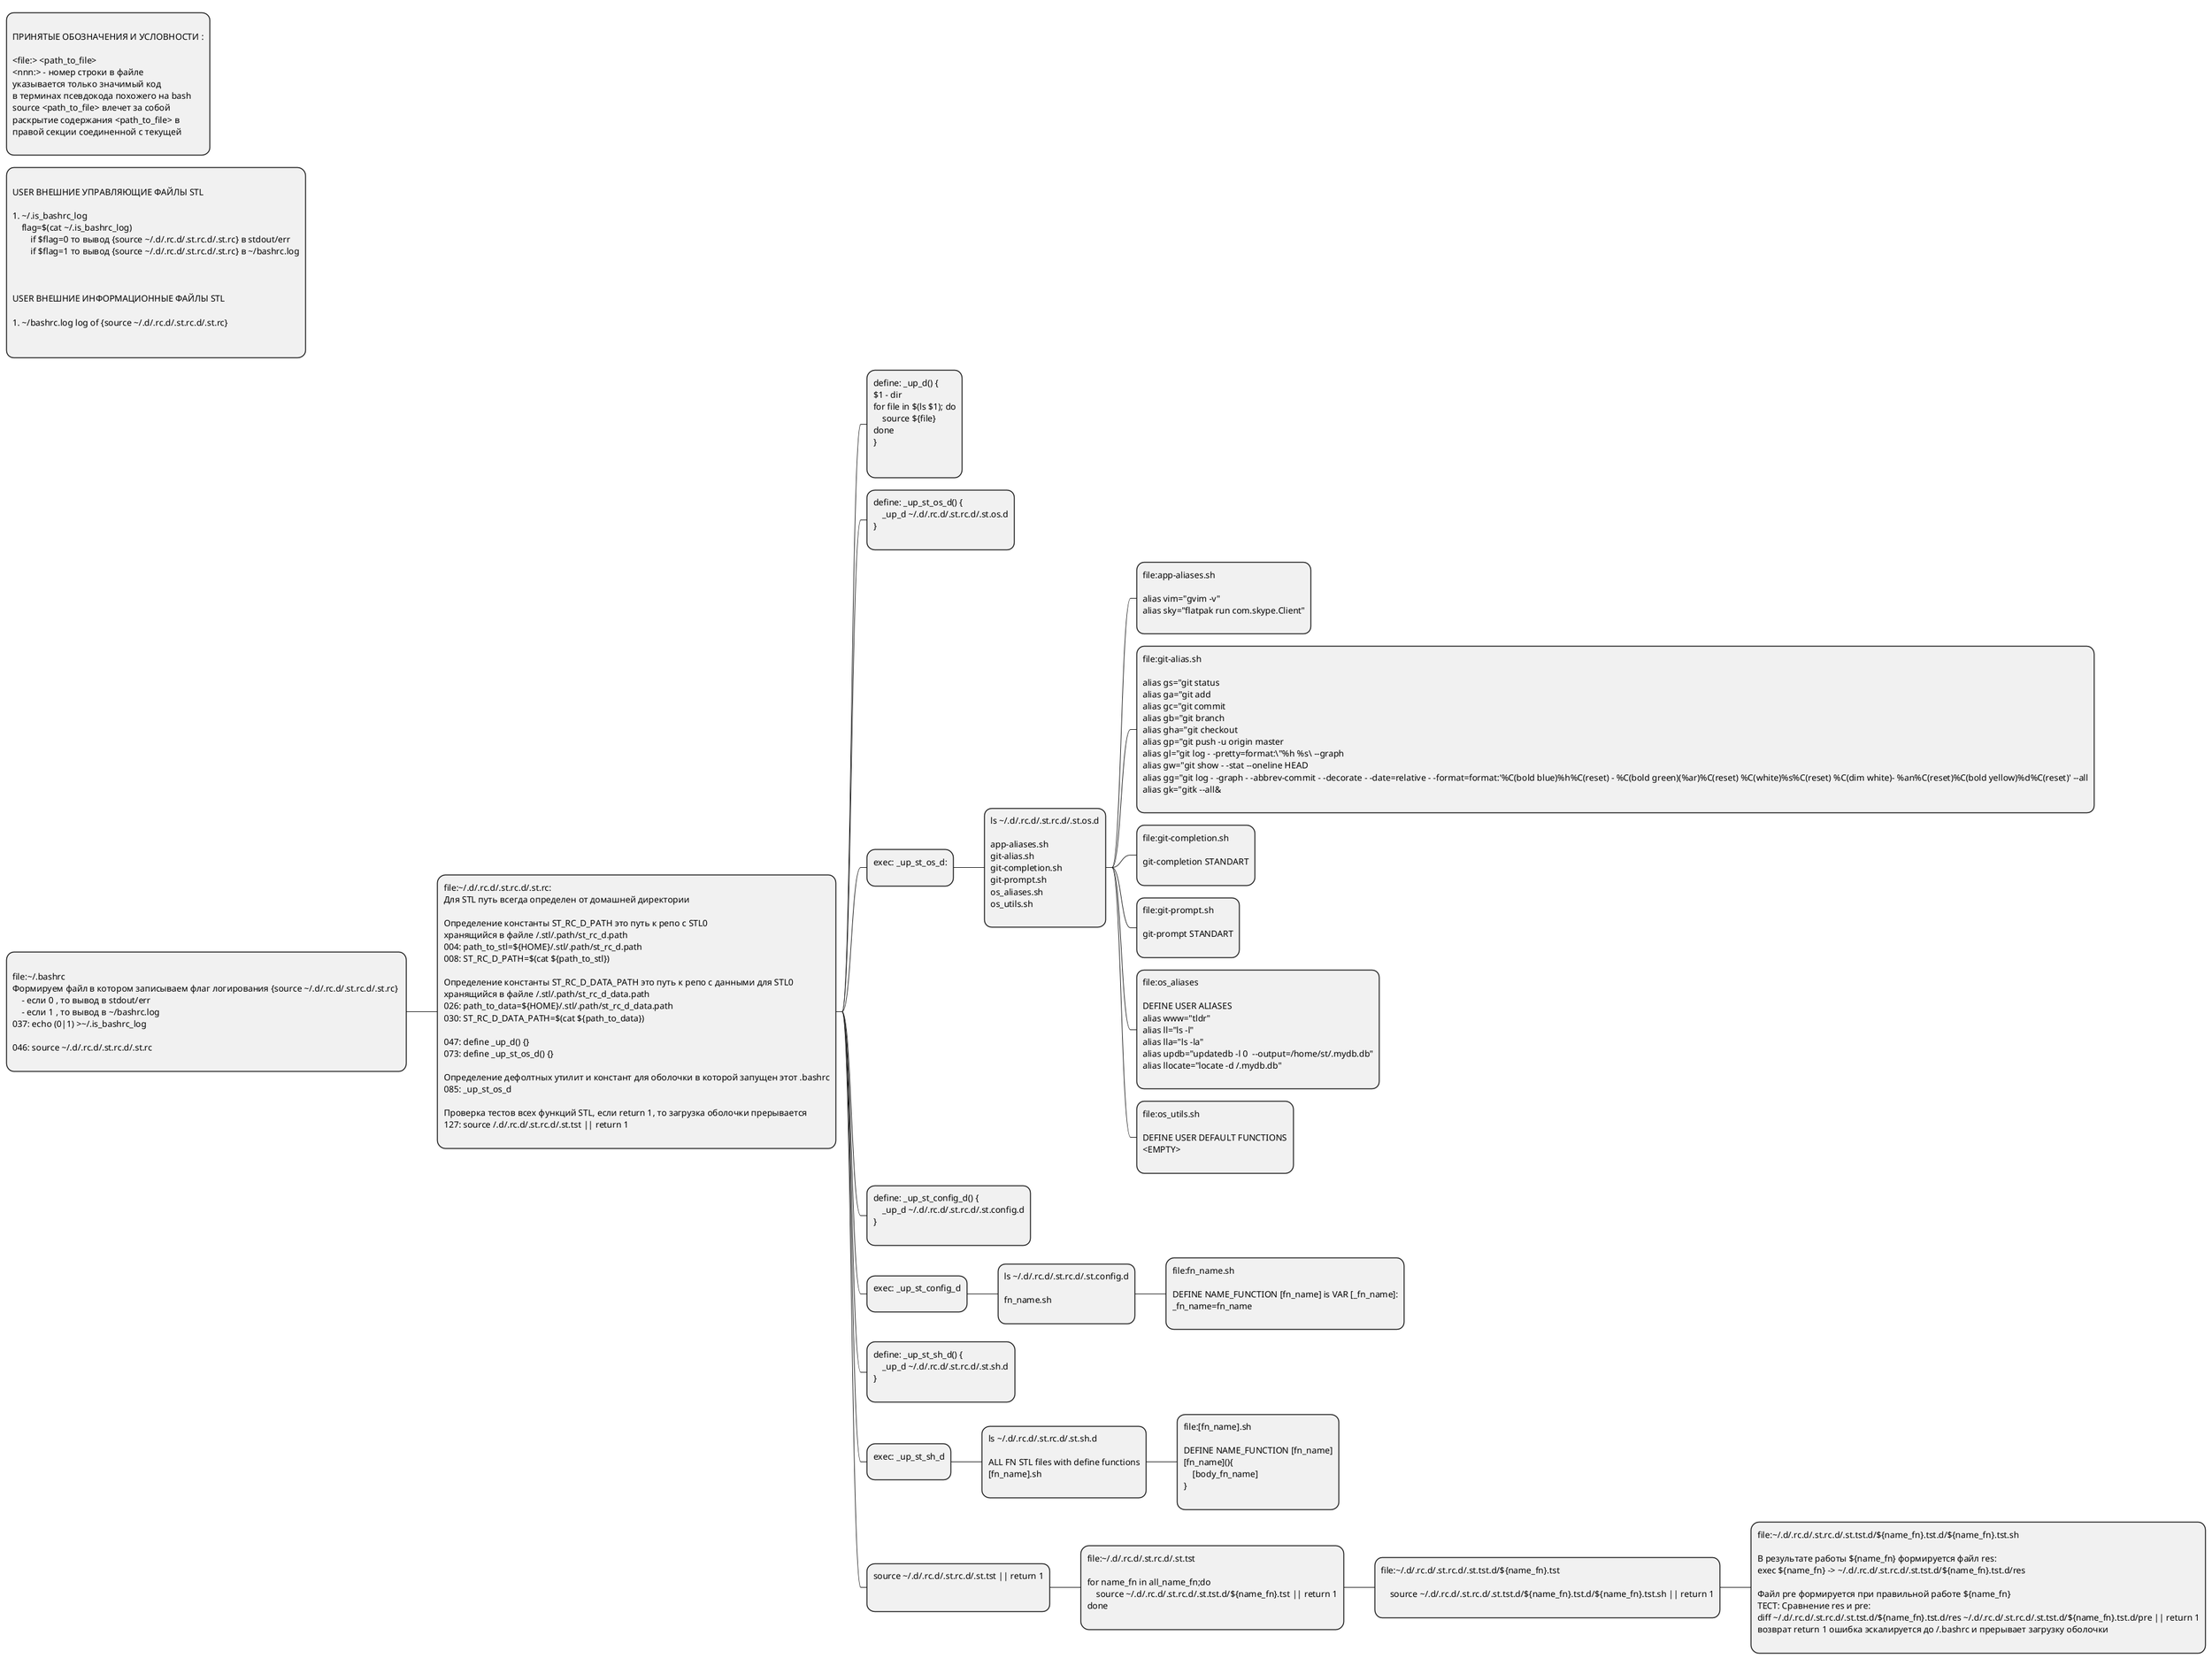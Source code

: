 @startmindmap
*:
ПРИНЯТЫЕ ОБОЗНАЧЕНИЯ И УСЛОВНОСТИ :

<file:> <path_to_file>
<nnn:> - номер строки в файле
указывается только значимый код 
в терминах псевдокода похожего на bash
source <path_to_file> влечет за собой 
раскрытие содержания <path_to_file> в 
правой секции соединенной с текущей
;

*:
USER ВНЕШНИЕ УПРАВЛЯЮЩИЕ ФАЙЛЫ STL

1. \~/.is_bashrc_log 
    flag=$(cat \~/.is_bashrc_log) 
        if $flag=0 то вывод {source \~/.d/.rc.d/.st.rc.d/.st.rc} в stdout/err
        if $flag=1 то вывод {source \~/.d/.rc.d/.st.rc.d/.st.rc} в \~/bashrc.log



USER ВНЕШНИЕ ИНФОРМАЦИОННЫЕ ФАЙЛЫ STL

1. \~/bashrc.log log of {source \~/.d/.rc.d/.st.rc.d/.st.rc}

;

*:
file:\~/.bashrc
Формируем файл в котором записываем флаг логирования {source \~/.d/.rc.d/.st.rc.d/.st.rc} 
    - если 0 , то вывод в stdout/err
    - если 1 , то вывод в \~/bashrc.log
037: echo (0|1) >\~/.is_bashrc_log

046: source \~/.d/.rc.d/.st.rc.d/.st.rc
;

**:file:\~/.d/.rc.d/.st.rc.d/.st.rc:
Для STL путь всегда определен от домашней директории

Определение константы ST_RC_D_PATH это путь к репо с STL0 
хранящийся в файле ~/.stl/.path/st_rc_d.path
004: path_to_stl=${HOME}/.stl/.path/st_rc_d.path
008: ST_RC_D_PATH=$(cat ${path_to_stl})

Определение константы ST_RC_D_DATA_PATH это путь к репо с данными для STL0 
хранящийся в файле ~/.stl/.path/st_rc_d_data.path
026: path_to_data=${HOME}/.stl/.path/st_rc_d_data.path
030: ST_RC_D_DATA_PATH=$(cat ${path_to_data})

047: define _up_d() {}
073: define _up_st_os_d() {}

Определение дефолтных утилит и констант для оболочки в которой запущен этот .bashrc
085: _up_st_os_d

Проверка тестов всех функций STL, если return 1, то загрузка оболочки прерывается 
127: source ~/.d/.rc.d/.st.rc.d/.st.tst || return 1
' 000: 
' 000: 
' 000: 
' 000: 
' 000: 
;
***:define: _up_d() {
$1 - dir
for file in $(ls $1); do
    source ${file}
done
}

;

***:define: _up_st_os_d() {
    _up_d \~/.d/.rc.d/.st.rc.d/.st.os.d
}
;

***:exec: _up_st_os_d:
;

****:ls \~/.d/.rc.d/.st.rc.d/.st.os.d

app-aliases.sh  
git-alias.sh  
git-completion.sh  
git-prompt.sh  
os_aliases.sh  
os_utils.sh
;

*****:file:app-aliases.sh

alias vim="gvim -v"
alias sky="flatpak run com.skype.Client"
;

*****:file:git-alias.sh

alias gs="git status
alias ga="git add
alias gc="git commit
alias gb="git branch
alias gha="git checkout
alias gp="git push -u origin master
alias gl="git log - -pretty=format:\"%h %s\ --graph
alias gw="git show - -stat --oneline HEAD
alias gg="git log - -graph - -abbrev-commit - -decorate - -date=relative - -format=format:'%C(bold blue)%h%C(reset) - %C(bold green)(%ar)%C(reset) %C(white)%s%C(reset) %C(dim white)- %an%C(reset)%C(bold yellow)%d%C(reset)' --all
alias gk="gitk --all&
;

*****:file:git-completion.sh

git-completion STANDART
;

*****:file:git-prompt.sh

git-prompt STANDART
;

*****:file:os_aliases

DEFINE USER ALIASES
alias www="tldr"
alias ll="ls -l"
alias lla="ls -la"
alias updb="updatedb -l 0  --output=/home/st/.mydb.db"
alias llocate="locate -d ~/.mydb.db"
;

*****:file:os_utils.sh

DEFINE USER DEFAULT FUNCTIONS
<EMPTY>
;

***:define: _up_st_config_d() {
    _up_d \~/.d/.rc.d/.st.rc.d/.st.config.d
}
;

***:exec: _up_st_config_d
;

****:ls \~/.d/.rc.d/.st.rc.d/.st.config.d

fn_name.sh
;

*****:file:fn_name.sh

DEFINE NAME_FUNCTION [fn_name] is VAR [_fn_name]:
_fn_name=fn_name
;

***:define: _up_st_sh_d() {
    _up_d \~/.d/.rc.d/.st.rc.d/.st.sh.d
}
;

***:exec: _up_st_sh_d
;

****:ls \~/.d/.rc.d/.st.rc.d/.st.sh.d

ALL FN STL files with define functions
[fn_name].sh
;

*****:file:[fn_name].sh

DEFINE NAME_FUNCTION [fn_name]
[fn_name](){
    [body_fn_name]
}
;

***:source \~/.d/.rc.d/.st.rc.d/.st.tst || return 1

;

****:file:\~/.d/.rc.d/.st.rc.d/.st.tst

for name_fn in all_name_fn;do
    source \~/.d/.rc.d/.st.rc.d/.st.tst.d/${name_fn}.tst || return 1
done
;

*****:file:\~/.d/.rc.d/.st.rc.d/.st.tst.d/${name_fn}.tst

    source \~/.d/.rc.d/.st.rc.d/.st.tst.d/${name_fn}.tst.d/${name_fn}.tst.sh || return 1
;

******:file:\~/.d/.rc.d/.st.rc.d/.st.tst.d/${name_fn}.tst.d/${name_fn}.tst.sh

В результате работы ${name_fn} формируется файл res:
exec ${name_fn} -> \~/.d/.rc.d/.st.rc.d/.st.tst.d/${name_fn}.tst.d/res   

Файл pre формируется при правильной работе ${name_fn}
ТЕСТ: Сравнение res и pre:
diff \~/.d/.rc.d/.st.rc.d/.st.tst.d/${name_fn}.tst.d/res \~/.d/.rc.d/.st.rc.d/.st.tst.d/${name_fn}.tst.d/pre || return 1
возврат return 1 ошибка эскалируется до ~/.bashrc и прерывает загрузку оболочки
;

' *:HEAD:

' CONT
' ;

' *:HEAD:

' CONT
' ;

' *:HEAD:

' CONT
' ;

@endmindmap